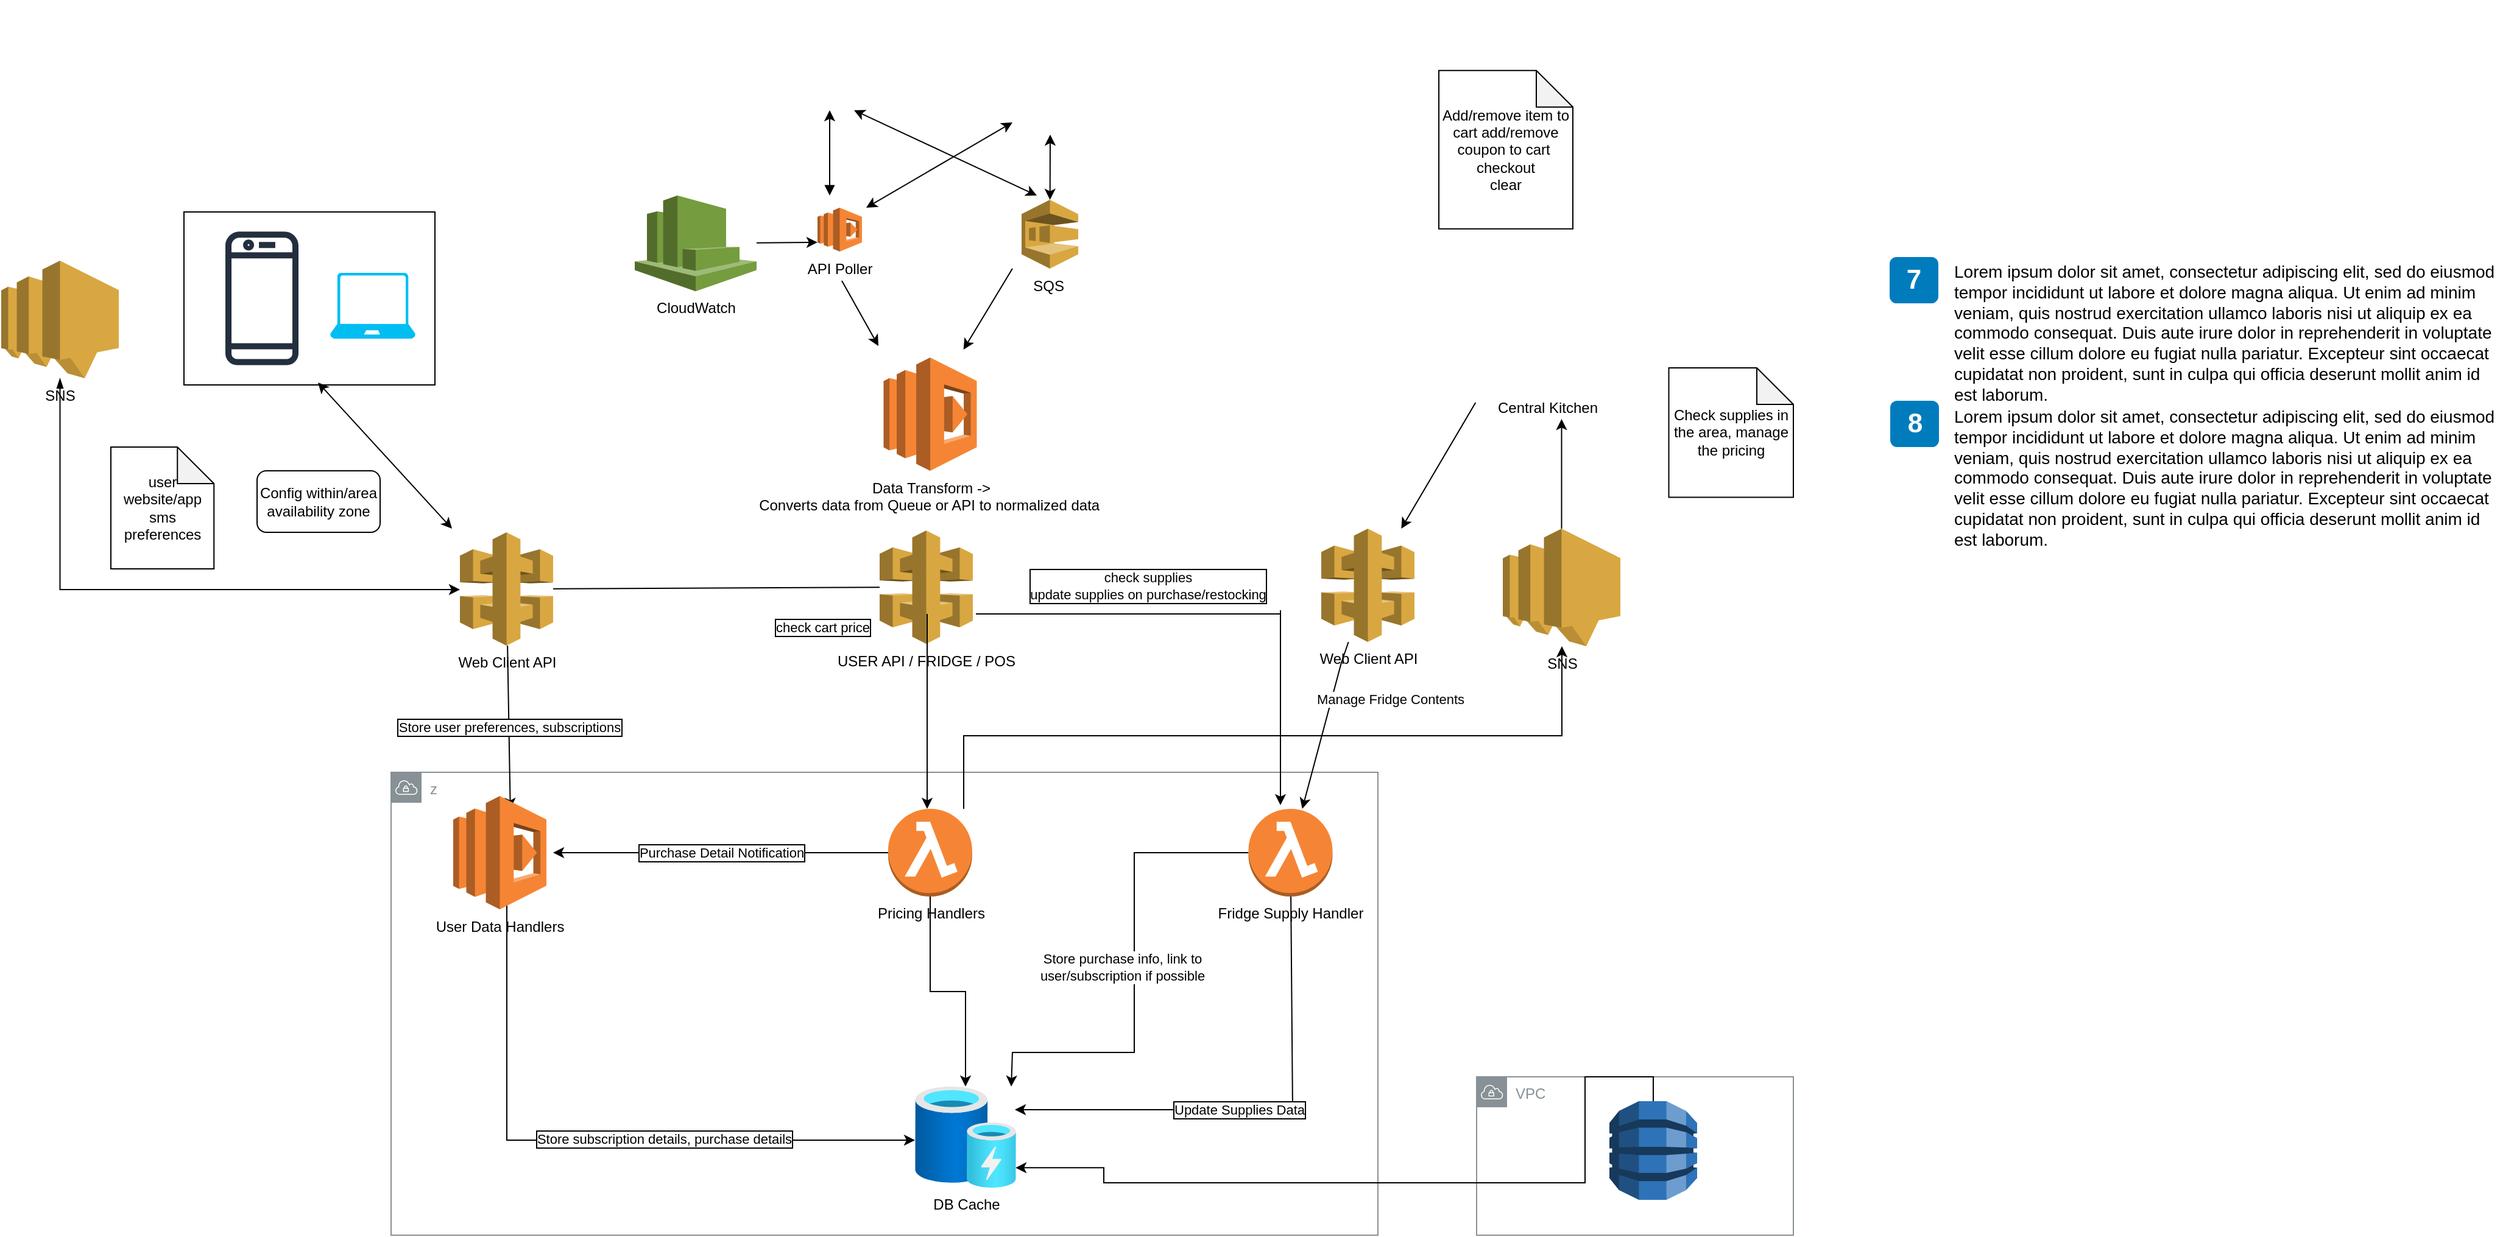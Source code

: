 <mxfile version="13.8.8" type="github">
  <diagram id="Ht1M8jgEwFfnCIfOTk4-" name="Baseline">
    <mxGraphModel dx="901" dy="2134" grid="1" gridSize="10" guides="1" tooltips="1" connect="1" arrows="1" fold="1" page="1" pageScale="1" pageWidth="827" pageHeight="1169" math="0" shadow="0">
      <root>
        <mxCell id="0" />
        <mxCell id="1" parent="0" />
        <mxCell id="fEWSsfInUBWigz7cEwma-26" value="VPC" style="outlineConnect=0;gradientColor=none;html=1;whiteSpace=wrap;fontSize=12;fontStyle=0;shape=mxgraph.aws4.group;grIcon=mxgraph.aws4.group_vpc;strokeColor=#879196;fillColor=none;verticalAlign=top;align=left;spacingLeft=30;fontColor=#879196;dashed=0;" vertex="1" parent="1">
          <mxGeometry x="1241" y="740" width="260" height="130" as="geometry" />
        </mxCell>
        <mxCell id="fEWSsfInUBWigz7cEwma-25" value="z" style="outlineConnect=0;gradientColor=none;html=1;whiteSpace=wrap;fontSize=12;fontStyle=0;shape=mxgraph.aws4.group;grIcon=mxgraph.aws4.group_vpc;strokeColor=#879196;fillColor=none;verticalAlign=top;align=left;spacingLeft=30;fontColor=#879196;dashed=0;movable=0;resizable=0;rotatable=0;deletable=0;editable=0;connectable=0;" vertex="1" parent="1">
          <mxGeometry x="350" y="490" width="810" height="380" as="geometry" />
        </mxCell>
        <mxCell id="-QjtrjUzRDEMRZ5MF8oH-42" value="7" style="rounded=1;whiteSpace=wrap;html=1;fillColor=#007CBD;strokeColor=none;fontColor=#FFFFFF;fontStyle=1;fontSize=22;labelBackgroundColor=none;" parent="1" vertex="1">
          <mxGeometry x="1580" y="67" width="40" height="38" as="geometry" />
        </mxCell>
        <mxCell id="-QjtrjUzRDEMRZ5MF8oH-43" value="8" style="rounded=1;whiteSpace=wrap;html=1;fillColor=#007CBD;strokeColor=none;fontColor=#FFFFFF;fontStyle=1;fontSize=22;labelBackgroundColor=none;" parent="1" vertex="1">
          <mxGeometry x="1580.5" y="185" width="40" height="38" as="geometry" />
        </mxCell>
        <mxCell id="SCVMTBWpLvtzJIhz15lM-13" value="&lt;span&gt;Lorem ipsum dolor sit amet, consectetur adipiscing elit, sed do eiusmod tempor incididunt ut labore et dolore magna aliqua. Ut enim ad minim veniam, quis nostrud exercitation ullamco laboris nisi ut aliquip ex ea commodo consequat. Duis aute irure dolor in reprehenderit in voluptate velit esse cillum dolore eu fugiat nulla pariatur. Excepteur sint occaecat cupidatat non proident, sunt in culpa qui officia deserunt mollit anim id est laborum.&lt;/span&gt;&lt;br&gt;" style="text;html=1;align=left;verticalAlign=top;spacingTop=-4;fontSize=14;labelBackgroundColor=none;whiteSpace=wrap;" parent="1" vertex="1">
          <mxGeometry x="1631" y="67.5" width="449" height="113" as="geometry" />
        </mxCell>
        <mxCell id="SCVMTBWpLvtzJIhz15lM-14" value="&lt;span&gt;Lorem ipsum dolor sit amet, consectetur adipiscing elit, sed do eiusmod tempor incididunt ut labore et dolore magna aliqua. Ut enim ad minim veniam, quis nostrud exercitation ullamco laboris nisi ut aliquip ex ea commodo consequat. Duis aute irure dolor in reprehenderit in voluptate velit esse cillum dolore eu fugiat nulla pariatur. Excepteur sint occaecat cupidatat non proident, sunt in culpa qui officia deserunt mollit anim id est laborum.&lt;/span&gt;&lt;br&gt;" style="text;html=1;align=left;verticalAlign=top;spacingTop=-4;fontSize=14;labelBackgroundColor=none;whiteSpace=wrap;" parent="1" vertex="1">
          <mxGeometry x="1631" y="186.5" width="449" height="124" as="geometry" />
        </mxCell>
        <mxCell id="jZVaUwOg5UY3L9NAnvdq-179" value="" style="group" parent="1" vertex="1" connectable="0">
          <mxGeometry x="1350" y="384.5" width="21" height="26" as="geometry" />
        </mxCell>
        <mxCell id="jZVaUwOg5UY3L9NAnvdq-180" value="" style="rounded=0;whiteSpace=wrap;html=1;labelBackgroundColor=#ffffff;fontSize=14;align=center;strokeColor=none;" parent="jZVaUwOg5UY3L9NAnvdq-179" vertex="1">
          <mxGeometry width="21" height="26" as="geometry" />
        </mxCell>
        <mxCell id="gl3oY4MYR-EuyxaPfRnC-24" value="Store user preferences, subscriptions" style="edgeStyle=none;rounded=0;orthogonalLoop=1;jettySize=auto;html=1;startArrow=none;startFill=0;labelBorderColor=#000000;" parent="1" source="gl3oY4MYR-EuyxaPfRnC-5" edge="1">
          <mxGeometry relative="1" as="geometry">
            <mxPoint x="447.876" y="520" as="targetPoint" />
          </mxGeometry>
        </mxCell>
        <mxCell id="gl3oY4MYR-EuyxaPfRnC-27" style="rounded=0;orthogonalLoop=1;jettySize=auto;html=1;startArrow=none;startFill=0;endArrow=none;endFill=0;" parent="1" source="gl3oY4MYR-EuyxaPfRnC-5" edge="1" target="gl3oY4MYR-EuyxaPfRnC-6">
          <mxGeometry relative="1" as="geometry">
            <mxPoint x="790" y="374" as="targetPoint" />
          </mxGeometry>
        </mxCell>
        <mxCell id="gl3oY4MYR-EuyxaPfRnC-5" value="Web Client API" style="outlineConnect=0;dashed=0;verticalLabelPosition=bottom;verticalAlign=top;align=center;html=1;shape=mxgraph.aws3.api_gateway;fillColor=#D9A741;gradientColor=none;" parent="1" vertex="1">
          <mxGeometry x="406.5" y="293" width="76.5" height="93" as="geometry" />
        </mxCell>
        <mxCell id="gl3oY4MYR-EuyxaPfRnC-6" value="USER API / FRIDGE / POS" style="outlineConnect=0;dashed=0;verticalLabelPosition=bottom;verticalAlign=top;align=center;html=1;shape=mxgraph.aws3.api_gateway;fillColor=#D9A741;gradientColor=none;" parent="1" vertex="1">
          <mxGeometry x="751" y="291.5" width="76.5" height="93" as="geometry" />
        </mxCell>
        <mxCell id="gl3oY4MYR-EuyxaPfRnC-16" style="edgeStyle=orthogonalEdgeStyle;rounded=0;orthogonalLoop=1;jettySize=auto;html=1;" parent="1" target="gl3oY4MYR-EuyxaPfRnC-13" edge="1">
          <mxGeometry relative="1" as="geometry">
            <Array as="points">
              <mxPoint x="445" y="792" />
            </Array>
            <mxPoint x="445" y="592" as="sourcePoint" />
          </mxGeometry>
        </mxCell>
        <mxCell id="gl3oY4MYR-EuyxaPfRnC-18" value="Store subscription details, purchase details" style="edgeLabel;html=1;align=center;verticalAlign=middle;resizable=0;points=[];labelBorderColor=#000000;" parent="gl3oY4MYR-EuyxaPfRnC-16" vertex="1" connectable="0">
          <mxGeometry x="-0.193" y="59" relative="1" as="geometry">
            <mxPoint x="112.5" y="57.5" as="offset" />
          </mxGeometry>
        </mxCell>
        <mxCell id="gl3oY4MYR-EuyxaPfRnC-17" style="edgeStyle=orthogonalEdgeStyle;rounded=0;orthogonalLoop=1;jettySize=auto;html=1;" parent="1" source="gl3oY4MYR-EuyxaPfRnC-8" target="gl3oY4MYR-EuyxaPfRnC-13" edge="1">
          <mxGeometry relative="1" as="geometry" />
        </mxCell>
        <mxCell id="gl3oY4MYR-EuyxaPfRnC-19" value="Purchase Detail Notification" style="edgeStyle=orthogonalEdgeStyle;rounded=0;orthogonalLoop=1;jettySize=auto;html=1;labelBorderColor=#000000;" parent="1" source="gl3oY4MYR-EuyxaPfRnC-8" edge="1">
          <mxGeometry relative="1" as="geometry">
            <mxPoint x="483" y="556" as="targetPoint" />
          </mxGeometry>
        </mxCell>
        <mxCell id="fEWSsfInUBWigz7cEwma-63" style="edgeStyle=orthogonalEdgeStyle;rounded=0;orthogonalLoop=1;jettySize=auto;html=1;startArrow=none;startFill=0;" edge="1" parent="1" source="gl3oY4MYR-EuyxaPfRnC-8" target="fEWSsfInUBWigz7cEwma-62">
          <mxGeometry relative="1" as="geometry">
            <mxPoint x="1320" y="556" as="targetPoint" />
            <Array as="points">
              <mxPoint x="820" y="460" />
              <mxPoint x="1311" y="460" />
            </Array>
          </mxGeometry>
        </mxCell>
        <mxCell id="gl3oY4MYR-EuyxaPfRnC-8" value="Pricing Handlers" style="outlineConnect=0;dashed=0;verticalLabelPosition=bottom;verticalAlign=top;align=center;html=1;shape=mxgraph.aws3.lambda_function;fillColor=#F58534;gradientColor=none;" parent="1" vertex="1">
          <mxGeometry x="758" y="520" width="69" height="72" as="geometry" />
        </mxCell>
        <mxCell id="gl3oY4MYR-EuyxaPfRnC-20" value="Store purchase info, link to &lt;br&gt;user/subscription if possible" style="edgeStyle=none;rounded=0;orthogonalLoop=1;jettySize=auto;html=1;startArrow=none;startFill=0;exitX=0;exitY=0.5;exitDx=0;exitDy=0;exitPerimeter=0;entryX=0.952;entryY=0;entryDx=0;entryDy=0;entryPerimeter=0;" parent="1" source="gl3oY4MYR-EuyxaPfRnC-11" target="gl3oY4MYR-EuyxaPfRnC-13" edge="1">
          <mxGeometry x="-0.029" y="-10" relative="1" as="geometry">
            <mxPoint x="1010" y="590" as="sourcePoint" />
            <Array as="points">
              <mxPoint x="960" y="556" />
              <mxPoint x="960" y="720" />
              <mxPoint x="860" y="720" />
            </Array>
            <mxPoint as="offset" />
          </mxGeometry>
        </mxCell>
        <mxCell id="gl3oY4MYR-EuyxaPfRnC-21" value="Update Supplies Data" style="edgeStyle=none;rounded=0;orthogonalLoop=1;jettySize=auto;html=1;startArrow=none;startFill=0;entryX=0.988;entryY=0.229;entryDx=0;entryDy=0;entryPerimeter=0;labelBorderColor=#000000;" parent="1" source="gl3oY4MYR-EuyxaPfRnC-11" target="gl3oY4MYR-EuyxaPfRnC-13" edge="1">
          <mxGeometry x="-0.109" y="-40" relative="1" as="geometry">
            <mxPoint x="964.5" y="760" as="targetPoint" />
            <Array as="points">
              <mxPoint x="1090" y="767" />
            </Array>
            <mxPoint x="-40" y="40" as="offset" />
          </mxGeometry>
        </mxCell>
        <mxCell id="gl3oY4MYR-EuyxaPfRnC-11" value="Fridge Supply Handler" style="outlineConnect=0;dashed=0;verticalLabelPosition=bottom;verticalAlign=top;align=center;html=1;shape=mxgraph.aws3.lambda_function;fillColor=#F58534;gradientColor=none;" parent="1" vertex="1">
          <mxGeometry x="1053.75" y="520" width="69" height="72" as="geometry" />
        </mxCell>
        <mxCell id="fEWSsfInUBWigz7cEwma-28" style="edgeStyle=orthogonalEdgeStyle;rounded=0;orthogonalLoop=1;jettySize=auto;html=1;entryX=0.994;entryY=0.803;entryDx=0;entryDy=0;entryPerimeter=0;" edge="1" parent="1" source="gl3oY4MYR-EuyxaPfRnC-12" target="gl3oY4MYR-EuyxaPfRnC-13">
          <mxGeometry relative="1" as="geometry">
            <mxPoint x="1240" y="800.5" as="targetPoint" />
            <Array as="points">
              <mxPoint x="1386" y="740" />
              <mxPoint x="1330" y="740" />
              <mxPoint x="1330" y="827" />
              <mxPoint x="935" y="827" />
              <mxPoint x="935" y="815" />
            </Array>
          </mxGeometry>
        </mxCell>
        <mxCell id="gl3oY4MYR-EuyxaPfRnC-12" value="" style="outlineConnect=0;dashed=0;verticalLabelPosition=bottom;verticalAlign=top;align=center;html=1;shape=mxgraph.aws3.dynamo_db;fillColor=#2E73B8;gradientColor=none;" parent="1" vertex="1">
          <mxGeometry x="1350" y="760" width="72" height="81" as="geometry" />
        </mxCell>
        <mxCell id="gl3oY4MYR-EuyxaPfRnC-13" value="DB Cache" style="aspect=fixed;html=1;points=[];align=center;image;fontSize=12;image=img/lib/azure2/general/Cache.svg;" parent="1" vertex="1">
          <mxGeometry x="780" y="748" width="83" height="83" as="geometry" />
        </mxCell>
        <mxCell id="gl3oY4MYR-EuyxaPfRnC-25" value="Manage Fridge Contents" style="edgeStyle=none;rounded=0;orthogonalLoop=1;jettySize=auto;html=1;startArrow=none;startFill=0;" parent="1" target="gl3oY4MYR-EuyxaPfRnC-11" edge="1">
          <mxGeometry x="-0.7" y="46" relative="1" as="geometry">
            <mxPoint x="1130" y="400" as="sourcePoint" />
            <mxPoint as="offset" />
          </mxGeometry>
        </mxCell>
        <mxCell id="gl3oY4MYR-EuyxaPfRnC-22" value="Web Client API" style="outlineConnect=0;dashed=0;verticalLabelPosition=bottom;verticalAlign=top;align=center;html=1;shape=mxgraph.aws3.api_gateway;fillColor=#D9A741;gradientColor=none;" parent="1" vertex="1">
          <mxGeometry x="1113.5" y="290" width="76.5" height="93" as="geometry" />
        </mxCell>
        <mxCell id="gl3oY4MYR-EuyxaPfRnC-26" value="Check supplies in the area, manage the pricing" style="shape=note;whiteSpace=wrap;html=1;backgroundOutline=1;darkOpacity=0.05;" parent="1" vertex="1">
          <mxGeometry x="1398.75" y="158" width="102.25" height="106.25" as="geometry" />
        </mxCell>
        <mxCell id="jE5sYu9Vxkrzj_yrKMdt-1" value="Add/remove item to cart add/remove coupon to cart&amp;nbsp;&lt;br&gt;checkout&lt;br&gt;clear" style="shape=note;whiteSpace=wrap;html=1;backgroundOutline=1;darkOpacity=0.05;" parent="1" vertex="1">
          <mxGeometry x="1210" y="-86.15" width="110" height="130" as="geometry" />
        </mxCell>
        <mxCell id="jE5sYu9Vxkrzj_yrKMdt-2" value="" style="endArrow=classic;html=1;" parent="1" edge="1">
          <mxGeometry width="50" height="50" relative="1" as="geometry">
            <mxPoint x="790" y="360" as="sourcePoint" />
            <mxPoint x="790" y="520" as="targetPoint" />
          </mxGeometry>
        </mxCell>
        <mxCell id="jE5sYu9Vxkrzj_yrKMdt-3" value="check cart price" style="edgeLabel;html=1;align=center;verticalAlign=middle;resizable=0;points=[];labelBorderColor=#000000;" parent="jE5sYu9Vxkrzj_yrKMdt-2" vertex="1" connectable="0">
          <mxGeometry x="-0.92" relative="1" as="geometry">
            <mxPoint x="-86.28" y="4" as="offset" />
          </mxGeometry>
        </mxCell>
        <mxCell id="jE5sYu9Vxkrzj_yrKMdt-4" value="user website/app sms preferences" style="shape=note;whiteSpace=wrap;html=1;backgroundOutline=1;darkOpacity=0.05;" parent="1" vertex="1">
          <mxGeometry x="120.0" y="223" width="84.62" height="100" as="geometry" />
        </mxCell>
        <mxCell id="jE5sYu9Vxkrzj_yrKMdt-5" value="Config within/area availability zone" style="rounded=1;whiteSpace=wrap;html=1;" parent="1" vertex="1">
          <mxGeometry x="240" y="242.5" width="101" height="50.5" as="geometry" />
        </mxCell>
        <mxCell id="jE5sYu9Vxkrzj_yrKMdt-6" value="" style="endArrow=none;html=1;" parent="1" edge="1">
          <mxGeometry width="50" height="50" relative="1" as="geometry">
            <mxPoint x="830" y="360" as="sourcePoint" />
            <mxPoint x="1080" y="360" as="targetPoint" />
          </mxGeometry>
        </mxCell>
        <mxCell id="jE5sYu9Vxkrzj_yrKMdt-9" value="check supplies&lt;br&gt;update supplies on purchase/restocking" style="edgeLabel;html=1;align=center;verticalAlign=middle;resizable=0;points=[];labelBorderColor=#000000;" parent="jE5sYu9Vxkrzj_yrKMdt-6" vertex="1" connectable="0">
          <mxGeometry x="0.856" y="-2" relative="1" as="geometry">
            <mxPoint x="-91.67" y="-25.5" as="offset" />
          </mxGeometry>
        </mxCell>
        <mxCell id="jE5sYu9Vxkrzj_yrKMdt-7" value="" style="endArrow=classic;html=1;" parent="1" edge="1">
          <mxGeometry width="50" height="50" relative="1" as="geometry">
            <mxPoint x="1080" y="357" as="sourcePoint" />
            <mxPoint x="1080" y="517" as="targetPoint" />
          </mxGeometry>
        </mxCell>
        <mxCell id="jE5sYu9Vxkrzj_yrKMdt-8" value="" style="endArrow=none;html=1;" parent="1" target="gl3oY4MYR-EuyxaPfRnC-22" edge="1">
          <mxGeometry width="50" height="50" relative="1" as="geometry">
            <mxPoint x="1130" y="400" as="sourcePoint" />
            <mxPoint x="840" y="420" as="targetPoint" />
          </mxGeometry>
        </mxCell>
        <mxCell id="fEWSsfInUBWigz7cEwma-12" value="" style="outlineConnect=0;fontColor=#232F3E;gradientColor=none;fillColor=#232F3E;strokeColor=none;dashed=0;verticalLabelPosition=bottom;verticalAlign=top;align=center;html=1;fontSize=12;fontStyle=0;aspect=fixed;pointerEvents=1;shape=mxgraph.aws4.mobile_client;" vertex="1" parent="1">
          <mxGeometry x="214" y="43.85" width="60" height="114.15" as="geometry" />
        </mxCell>
        <mxCell id="fEWSsfInUBWigz7cEwma-13" value="" style="verticalLabelPosition=bottom;html=1;verticalAlign=top;align=center;strokeColor=none;fillColor=#00BEF2;shape=mxgraph.azure.laptop;pointerEvents=1;" vertex="1" parent="1">
          <mxGeometry x="300" y="80" width="70" height="54" as="geometry" />
        </mxCell>
        <mxCell id="fEWSsfInUBWigz7cEwma-18" value="User Data Handlers" style="outlineConnect=0;dashed=0;verticalLabelPosition=bottom;verticalAlign=top;align=center;html=1;shape=mxgraph.aws3.lambda;fillColor=#F58534;gradientColor=none;" vertex="1" parent="1">
          <mxGeometry x="401" y="509.5" width="76.5" height="93" as="geometry" />
        </mxCell>
        <mxCell id="fEWSsfInUBWigz7cEwma-31" value="SQS&amp;nbsp;" style="outlineConnect=0;dashed=0;verticalLabelPosition=bottom;verticalAlign=top;align=center;html=1;shape=mxgraph.aws3.sqs;fillColor=#D9A741;gradientColor=none;" vertex="1" parent="1">
          <mxGeometry x="867.5" y="19.97" width="46.5" height="56.53" as="geometry" />
        </mxCell>
        <mxCell id="fEWSsfInUBWigz7cEwma-38" value="" style="group" vertex="1" connectable="0" parent="1">
          <mxGeometry x="820" y="-143.5" width="141.5" height="104.5" as="geometry" />
        </mxCell>
        <mxCell id="fEWSsfInUBWigz7cEwma-22" value="" style="shape=image;html=1;verticalAlign=top;verticalLabelPosition=bottom;labelBackgroundColor=#ffffff;imageAspect=0;aspect=fixed;image=https://cdn0.iconfinder.com/data/icons/cryptocurrency-blockchain-fintech-free/32/finance_Checkout_order_order_checkout_stripe_terminal_credit_card-65-128.png;fillColor=none;" vertex="1" parent="fEWSsfInUBWigz7cEwma-38">
          <mxGeometry width="52.25" height="52.25" as="geometry" />
        </mxCell>
        <mxCell id="fEWSsfInUBWigz7cEwma-23" value="" style="shape=image;html=1;verticalAlign=top;verticalLabelPosition=bottom;labelBackgroundColor=#ffffff;imageAspect=0;aspect=fixed;image=https://cdn0.iconfinder.com/data/icons/cryptocurrency-blockchain-fintech-free/32/finance_Checkout_order_order_checkout_stripe_terminal_credit_card-65-128.png;fillColor=none;" vertex="1" parent="fEWSsfInUBWigz7cEwma-38">
          <mxGeometry x="42.25" y="25.37" width="52.25" height="52.25" as="geometry" />
        </mxCell>
        <mxCell id="fEWSsfInUBWigz7cEwma-24" value="" style="shape=image;html=1;verticalAlign=top;verticalLabelPosition=bottom;labelBackgroundColor=#ffffff;imageAspect=0;aspect=fixed;image=https://cdn0.iconfinder.com/data/icons/cryptocurrency-blockchain-fintech-free/32/finance_Checkout_order_order_checkout_stripe_terminal_credit_card-65-128.png;fillColor=none;" vertex="1" parent="fEWSsfInUBWigz7cEwma-38">
          <mxGeometry x="89.25" y="52.25" width="52.25" height="52.25" as="geometry" />
        </mxCell>
        <mxCell id="fEWSsfInUBWigz7cEwma-39" value="" style="group" vertex="1" connectable="0" parent="1">
          <mxGeometry x="604.62" y="-143.5" width="120" height="79.25" as="geometry" />
        </mxCell>
        <mxCell id="fEWSsfInUBWigz7cEwma-14" value="" style="shape=image;html=1;verticalAlign=top;verticalLabelPosition=bottom;labelBackgroundColor=#ffffff;imageAspect=0;aspect=fixed;image=https://cdn2.iconfinder.com/data/icons/home-sweet-home-4/320/fredge-128.png;fillColor=none;" vertex="1" parent="fEWSsfInUBWigz7cEwma-39">
          <mxGeometry width="41.057" height="41.057" as="geometry" />
        </mxCell>
        <mxCell id="fEWSsfInUBWigz7cEwma-20" value="" style="shape=image;html=1;verticalAlign=top;verticalLabelPosition=bottom;labelBackgroundColor=#ffffff;imageAspect=0;aspect=fixed;image=https://cdn2.iconfinder.com/data/icons/home-sweet-home-4/320/fredge-128.png;fillColor=none;" vertex="1" parent="fEWSsfInUBWigz7cEwma-39">
          <mxGeometry x="43" y="19.813" width="38.193" height="38.193" as="geometry" />
        </mxCell>
        <mxCell id="fEWSsfInUBWigz7cEwma-21" value="" style="shape=image;html=1;verticalAlign=top;verticalLabelPosition=bottom;labelBackgroundColor=#ffffff;imageAspect=0;aspect=fixed;image=https://cdn2.iconfinder.com/data/icons/home-sweet-home-4/320/fredge-128.png;fillColor=none;" vertex="1" parent="fEWSsfInUBWigz7cEwma-39">
          <mxGeometry x="80" y="41.057" width="38.193" height="38.193" as="geometry" />
        </mxCell>
        <mxCell id="fEWSsfInUBWigz7cEwma-35" value="CloudWatch" style="outlineConnect=0;dashed=0;verticalLabelPosition=bottom;verticalAlign=top;align=center;html=1;shape=mxgraph.aws3.cloudwatch;fillColor=#759C3E;gradientColor=none;" vertex="1" parent="1">
          <mxGeometry x="550" y="16.5" width="100" height="78.64" as="geometry" />
        </mxCell>
        <mxCell id="fEWSsfInUBWigz7cEwma-19" value="Data Transform -&amp;gt; &lt;br&gt;Converts data from Queue or API to normalized data&amp;nbsp;" style="outlineConnect=0;dashed=0;verticalLabelPosition=bottom;verticalAlign=top;align=center;html=1;shape=mxgraph.aws3.lambda;fillColor=#F58534;gradientColor=none;" vertex="1" parent="1">
          <mxGeometry x="754.25" y="149.5" width="76.5" height="93" as="geometry" />
        </mxCell>
        <mxCell id="fEWSsfInUBWigz7cEwma-45" value="API Poller" style="outlineConnect=0;dashed=0;verticalLabelPosition=bottom;verticalAlign=top;align=center;html=1;shape=mxgraph.aws3.lambda;fillColor=#F58534;gradientColor=none;" vertex="1" parent="1">
          <mxGeometry x="700" y="26.5" width="36.5" height="36" as="geometry" />
        </mxCell>
        <mxCell id="fEWSsfInUBWigz7cEwma-47" value="" style="endArrow=classic;html=1;entryX=0;entryY=0.79;entryDx=0;entryDy=0;entryPerimeter=0;" edge="1" parent="1" source="fEWSsfInUBWigz7cEwma-35" target="fEWSsfInUBWigz7cEwma-45">
          <mxGeometry width="50" height="50" relative="1" as="geometry">
            <mxPoint x="620" y="106.5" as="sourcePoint" />
            <mxPoint x="670" y="56.5" as="targetPoint" />
          </mxGeometry>
        </mxCell>
        <mxCell id="fEWSsfInUBWigz7cEwma-48" value="" style="endArrow=classic;html=1;startArrow=block;startFill=1;" edge="1" parent="1">
          <mxGeometry width="50" height="50" relative="1" as="geometry">
            <mxPoint x="710" y="16.5" as="sourcePoint" />
            <mxPoint x="710" y="-53.5" as="targetPoint" />
          </mxGeometry>
        </mxCell>
        <mxCell id="fEWSsfInUBWigz7cEwma-49" value="" style="endArrow=classic;html=1;startArrow=classic;startFill=1;" edge="1" parent="1">
          <mxGeometry width="50" height="50" relative="1" as="geometry">
            <mxPoint x="740" y="26.5" as="sourcePoint" />
            <mxPoint x="860" y="-43.5" as="targetPoint" />
          </mxGeometry>
        </mxCell>
        <mxCell id="fEWSsfInUBWigz7cEwma-50" value="" style="endArrow=classic;html=1;" edge="1" parent="1">
          <mxGeometry width="50" height="50" relative="1" as="geometry">
            <mxPoint x="720" y="86.5" as="sourcePoint" />
            <mxPoint x="750" y="140" as="targetPoint" />
          </mxGeometry>
        </mxCell>
        <mxCell id="fEWSsfInUBWigz7cEwma-51" value="" style="endArrow=classic;html=1;startArrow=classic;startFill=1;" edge="1" parent="1" source="fEWSsfInUBWigz7cEwma-31">
          <mxGeometry width="50" height="50" relative="1" as="geometry">
            <mxPoint x="750" y="36.5" as="sourcePoint" />
            <mxPoint x="891" y="-33.5" as="targetPoint" />
          </mxGeometry>
        </mxCell>
        <mxCell id="fEWSsfInUBWigz7cEwma-52" value="" style="endArrow=classic;html=1;startArrow=classic;startFill=1;" edge="1" parent="1">
          <mxGeometry width="50" height="50" relative="1" as="geometry">
            <mxPoint x="730" y="-53.5" as="sourcePoint" />
            <mxPoint x="880" y="16.5" as="targetPoint" />
          </mxGeometry>
        </mxCell>
        <mxCell id="fEWSsfInUBWigz7cEwma-53" value="" style="endArrow=classic;html=1;" edge="1" parent="1">
          <mxGeometry width="50" height="50" relative="1" as="geometry">
            <mxPoint x="860" y="76.5" as="sourcePoint" />
            <mxPoint x="819.835" y="143" as="targetPoint" />
          </mxGeometry>
        </mxCell>
        <mxCell id="fEWSsfInUBWigz7cEwma-54" value="Central Kitchen" style="shape=image;html=1;verticalAlign=top;verticalLabelPosition=bottom;labelBackgroundColor=#ffffff;imageAspect=0;aspect=fixed;image=https://cdn1.iconfinder.com/data/icons/locations-redesign/48/Chef1-128.png;fillColor=none;" vertex="1" parent="1">
          <mxGeometry x="1240" y="59.25" width="118" height="118" as="geometry" />
        </mxCell>
        <mxCell id="fEWSsfInUBWigz7cEwma-55" value="" style="endArrow=classic;html=1;startArrow=none;startFill=0;" edge="1" parent="1" target="gl3oY4MYR-EuyxaPfRnC-22">
          <mxGeometry width="50" height="50" relative="1" as="geometry">
            <mxPoint x="1240.16" y="186.5" as="sourcePoint" />
            <mxPoint x="1190" y="270" as="targetPoint" />
          </mxGeometry>
        </mxCell>
        <mxCell id="fEWSsfInUBWigz7cEwma-56" value="" style="endArrow=classic;startArrow=classic;html=1;" edge="1" parent="1">
          <mxGeometry width="50" height="50" relative="1" as="geometry">
            <mxPoint x="400" y="290" as="sourcePoint" />
            <mxPoint x="290" y="170" as="targetPoint" />
          </mxGeometry>
        </mxCell>
        <mxCell id="fEWSsfInUBWigz7cEwma-57" value="" style="rounded=0;whiteSpace=wrap;html=1;fillColor=none;" vertex="1" parent="1">
          <mxGeometry x="180" y="30" width="206" height="142" as="geometry" />
        </mxCell>
        <mxCell id="fEWSsfInUBWigz7cEwma-59" style="edgeStyle=orthogonalEdgeStyle;rounded=0;orthogonalLoop=1;jettySize=auto;html=1;startArrow=blockThin;startFill=1;" edge="1" parent="1" source="fEWSsfInUBWigz7cEwma-58" target="gl3oY4MYR-EuyxaPfRnC-5">
          <mxGeometry relative="1" as="geometry">
            <mxPoint x="78.25" y="340" as="targetPoint" />
            <Array as="points">
              <mxPoint x="78" y="340" />
            </Array>
          </mxGeometry>
        </mxCell>
        <mxCell id="fEWSsfInUBWigz7cEwma-58" value="SNS" style="outlineConnect=0;dashed=0;verticalLabelPosition=bottom;verticalAlign=top;align=center;html=1;shape=mxgraph.aws3.sns;fillColor=#D9A741;gradientColor=none;" vertex="1" parent="1">
          <mxGeometry x="30" y="70" width="96.5" height="96.5" as="geometry" />
        </mxCell>
        <mxCell id="fEWSsfInUBWigz7cEwma-64" style="edgeStyle=orthogonalEdgeStyle;rounded=0;orthogonalLoop=1;jettySize=auto;html=1;startArrow=none;startFill=0;" edge="1" parent="1" source="fEWSsfInUBWigz7cEwma-62">
          <mxGeometry relative="1" as="geometry">
            <mxPoint x="1310.75" y="200" as="targetPoint" />
          </mxGeometry>
        </mxCell>
        <mxCell id="fEWSsfInUBWigz7cEwma-62" value="SNS" style="outlineConnect=0;dashed=0;verticalLabelPosition=bottom;verticalAlign=top;align=center;html=1;shape=mxgraph.aws3.sns;fillColor=#D9A741;gradientColor=none;" vertex="1" parent="1">
          <mxGeometry x="1262.5" y="290" width="96.5" height="96.5" as="geometry" />
        </mxCell>
      </root>
    </mxGraphModel>
  </diagram>
</mxfile>
